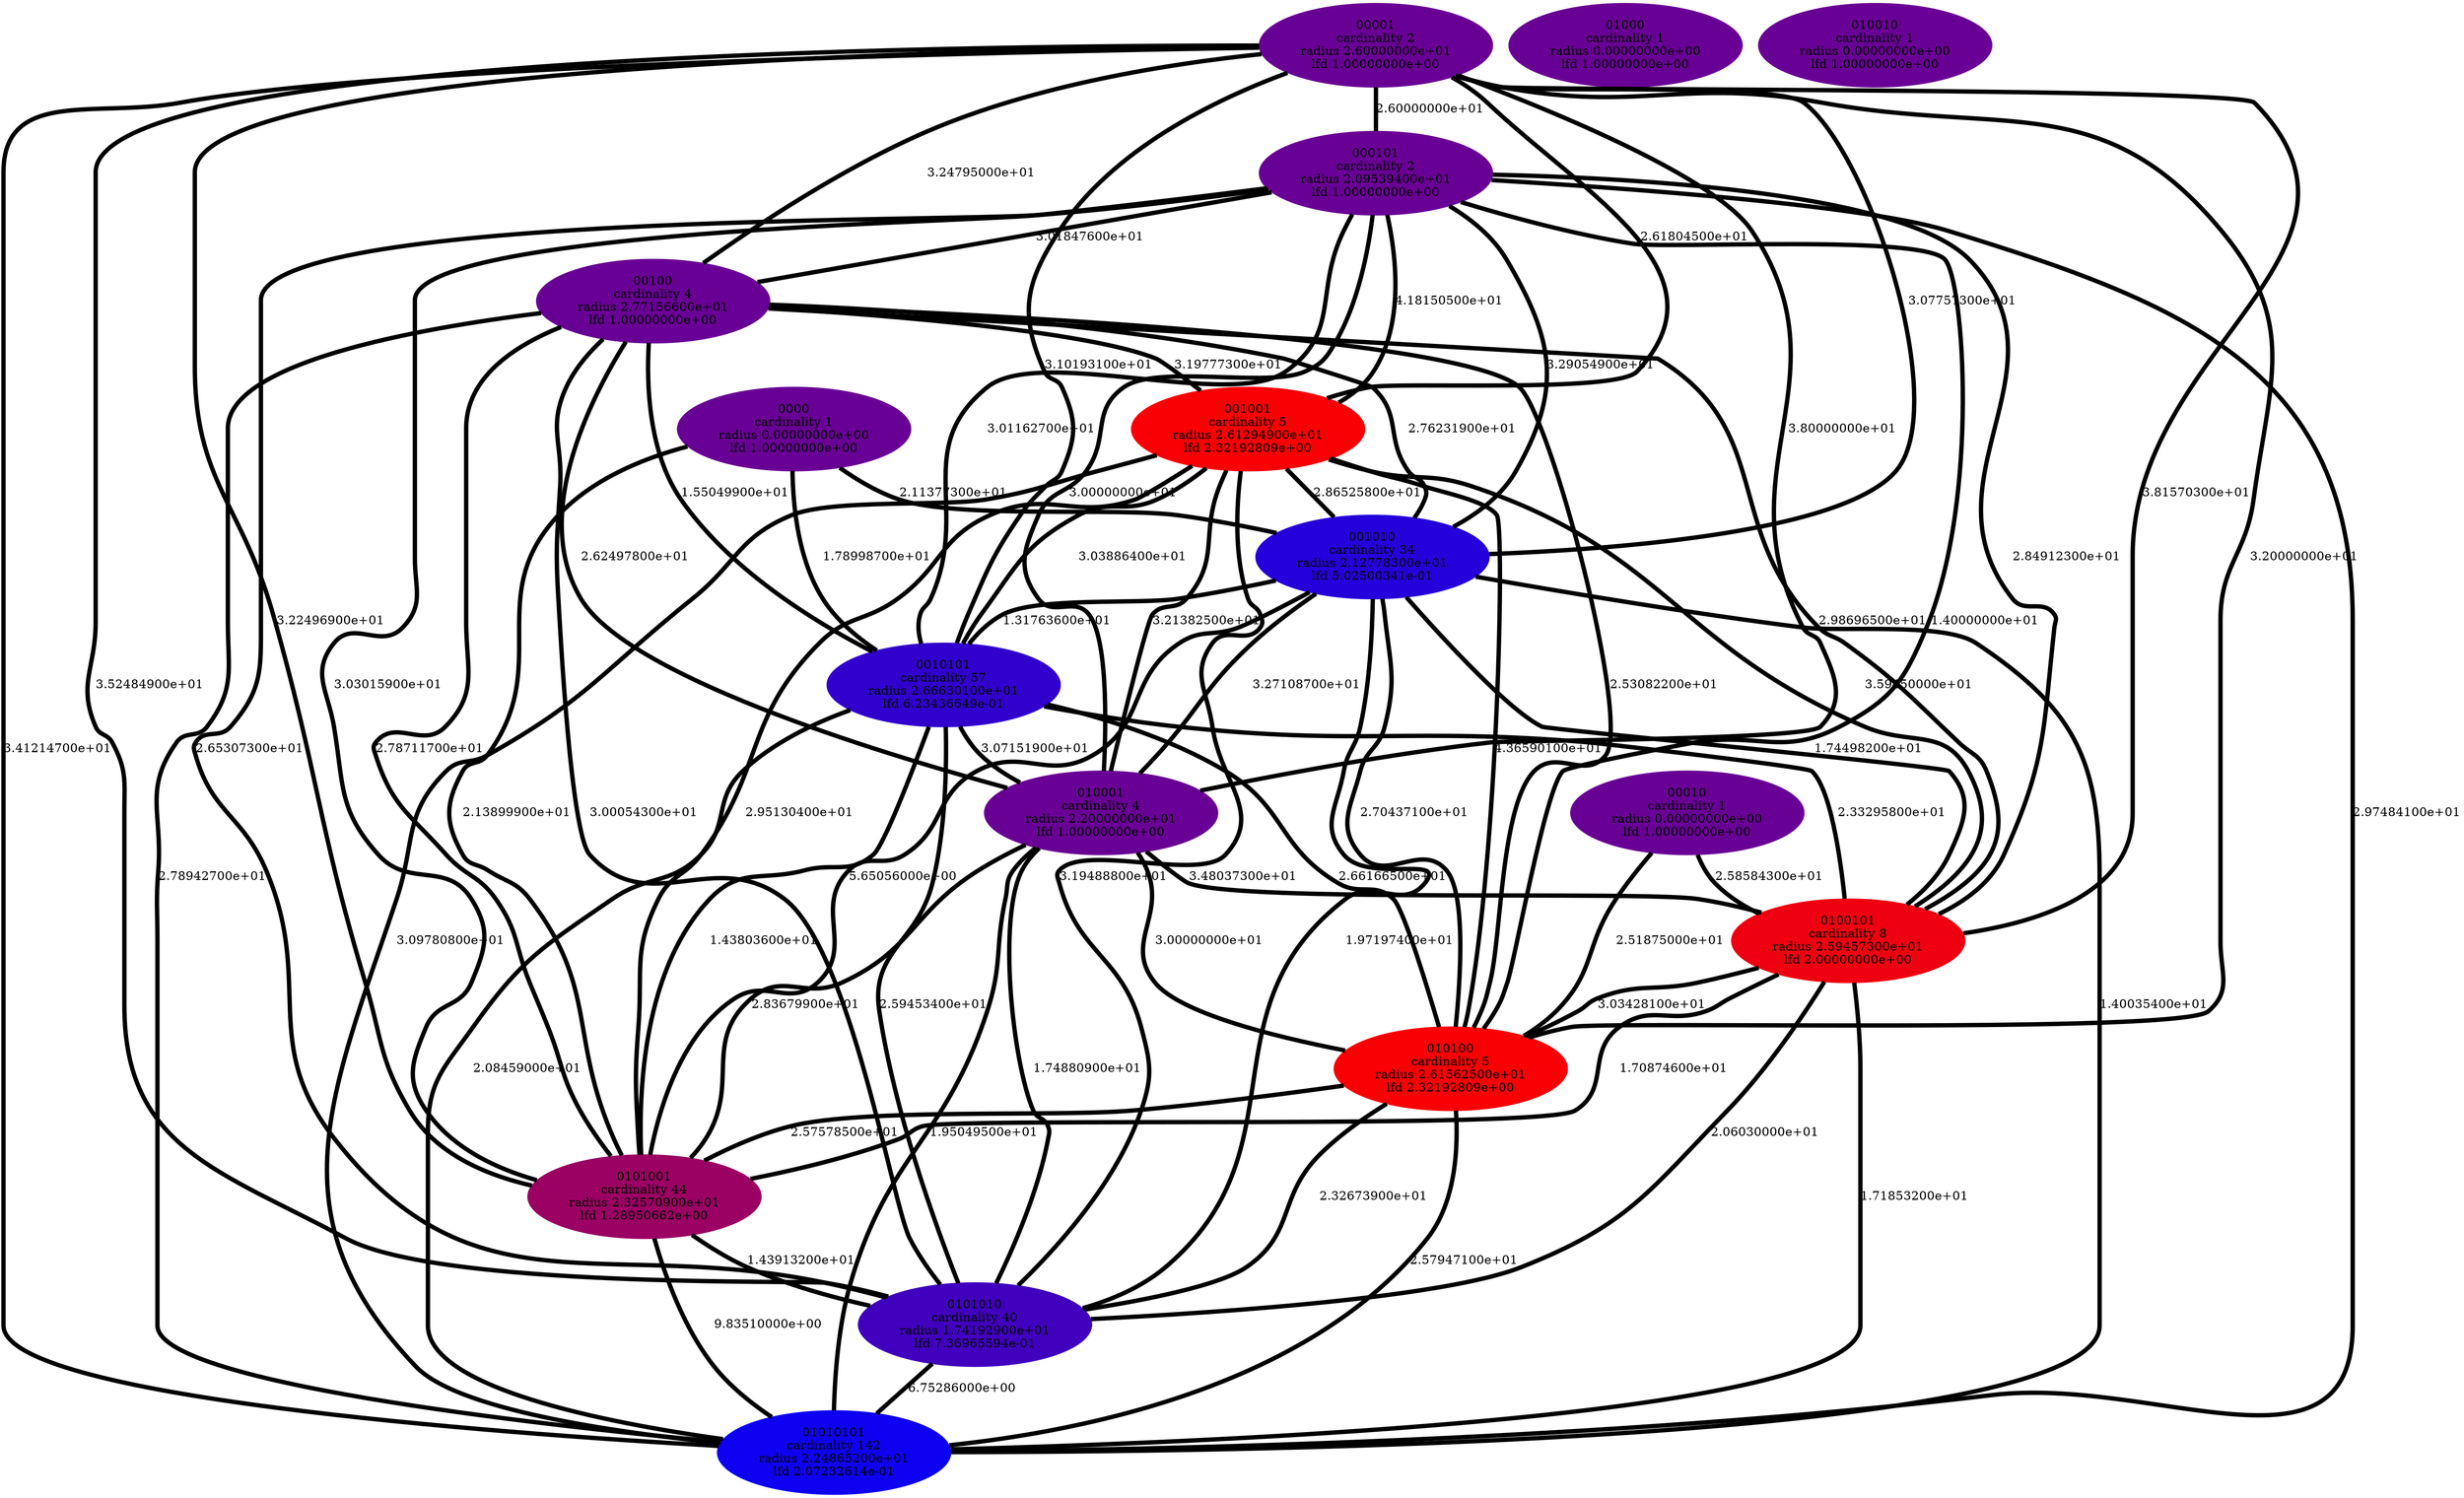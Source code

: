graph stationary_probabilities_optimal_9 {
    edge[style=solid, penwidth="5", labeldistance="10"]
    0010101 [label="0010101\ncardinality 57\nradius 2.66630100e+01\nlfd 6.23436649e-01", color="#3100CD", style="filled"]
    01000 [label="01000\ncardinality 1\nradius 0.00000000e+00\nlfd 1.00000000e+00", color="#690095", style="filled"]
    001010 [label="001010\ncardinality 34\nradius 2.12778300e+01\nlfd 5.02500341e-01", color="#2400DA", style="filled"]
    0101001 [label="0101001\ncardinality 44\nradius 2.32570900e+01\nlfd 1.28950662e+00", color="#9B0063", style="filled"]
    00100 [label="00100\ncardinality 4\nradius 2.77156600e+01\nlfd 1.00000000e+00", color="#690095", style="filled"]
    01010101 [label="01010101\ncardinality 142\nradius 2.24865200e+01\nlfd 2.07232614e-01", color="#0E00F0", style="filled"]
    0101010 [label="0101010\ncardinality 40\nradius 1.74192900e+01\nlfd 7.36965594e-01", color="#4000BE", style="filled"]
    001001 [label="001001\ncardinality 5\nradius 2.61294900e+01\nlfd 2.32192809e+00", color="#F90005", style="filled"]
    010100 [label="010100\ncardinality 5\nradius 2.61562500e+01\nlfd 2.32192809e+00", color="#F90005", style="filled"]
    000101 [label="000101\ncardinality 2\nradius 2.09539400e+01\nlfd 1.00000000e+00", color="#690095", style="filled"]
    00001 [label="00001\ncardinality 2\nradius 2.60000000e+01\nlfd 1.00000000e+00", color="#690095", style="filled"]
    0000 [label="0000\ncardinality 1\nradius 0.00000000e+00\nlfd 1.00000000e+00", color="#690095", style="filled"]
    010001 [label="010001\ncardinality 4\nradius 2.20000000e+01\nlfd 1.00000000e+00", color="#690095", style="filled"]
    00010 [label="00010\ncardinality 1\nradius 0.00000000e+00\nlfd 1.00000000e+00", color="#690095", style="filled"]
    010010 [label="010010\ncardinality 1\nradius 0.00000000e+00\nlfd 1.00000000e+00", color="#690095", style="filled"]
    0100101 [label="0100101\ncardinality 8\nradius 2.59457300e+01\nlfd 2.00000000e+00", color="#EE0010", style="filled"]
    000101 -- 0010101 [label="3.01162700e+01"]
    0000 -- 001010 [label="2.11377300e+01"]
    010001 -- 0101001 [label="2.83679900e+01"]
    0010101 -- 010100 [label="2.66166500e+01"]
    00010 -- 0100101 [label="2.58584300e+01"]
    001001 -- 001010 [label="2.86525800e+01"]
    001001 -- 0010101 [label="3.03886400e+01"]
    0100101 -- 01010101 [label="1.71853200e+01"]
    00001 -- 0010101 [label="3.10193100e+01"]
    000101 -- 01010101 [label="2.97484100e+01"]
    00001 -- 001001 [label="2.61804500e+01"]
    00100 -- 01010101 [label="2.78942700e+01"]
    001010 -- 0101010 [label="1.97197400e+01"]
    00001 -- 010001 [label="3.80000000e+01"]
    00001 -- 0101010 [label="3.52484900e+01"]
    000101 -- 001010 [label="3.29054900e+01"]
    001010 -- 0010101 [label="1.31763600e+01"]
    00001 -- 00100 [label="3.24795000e+01"]
    010001 -- 010100 [label="3.00000000e+01"]
    0000 -- 0101001 [label="2.13899900e+01"]
    00100 -- 0100101 [label="2.98696500e+01"]
    001001 -- 0100101 [label="3.59450000e+01"]
    0010101 -- 01010101 [label="2.08459000e+01"]
    001010 -- 01010101 [label="1.40035400e+01"]
    00100 -- 0010101 [label="1.55049900e+01"]
    00100 -- 010001 [label="2.62497800e+01"]
    0100101 -- 010100 [label="3.03428100e+01"]
    00100 -- 001001 [label="3.19777300e+01"]
    000101 -- 010100 [label="1.40000000e+01"]
    00001 -- 0101001 [label="3.22496900e+01"]
    010100 -- 0101010 [label="2.32673900e+01"]
    0100101 -- 0101010 [label="2.06030000e+01"]
    00100 -- 001010 [label="2.76231900e+01"]
    001001 -- 0101001 [label="2.95130400e+01"]
    00001 -- 01010101 [label="3.41214700e+01"]
    00100 -- 0101010 [label="3.00054300e+01"]
    0100101 -- 0101001 [label="1.70874600e+01"]
    00001 -- 010100 [label="3.20000000e+01"]
    001001 -- 0101010 [label="3.19488800e+01"]
    010001 -- 01010101 [label="1.95049500e+01"]
    0010101 -- 0101010 [label="2.59453400e+01"]
    0000 -- 0010101 [label="1.78998700e+01"]
    00001 -- 001010 [label="3.07757300e+01"]
    010001 -- 0100101 [label="3.48037300e+01"]
    00100 -- 0101001 [label="2.78711700e+01"]
    000101 -- 00100 [label="3.01847600e+01"]
    00001 -- 0100101 [label="3.81570300e+01"]
    0101001 -- 01010101 [label="9.83510000e+00"]
    000101 -- 001001 [label="4.18150500e+01"]
    0101010 -- 01010101 [label="6.75286000e+00"]
    010001 -- 0101010 [label="1.74880900e+01"]
    0010101 -- 0100101 [label="2.33295800e+01"]
    00010 -- 010100 [label="2.51875000e+01"]
    001001 -- 01010101 [label="3.09780800e+01"]
    000101 -- 0100101 [label="2.84912300e+01"]
    000101 -- 0101010 [label="2.65307300e+01"]
    010100 -- 01010101 [label="2.57947100e+01"]
    001001 -- 010100 [label="4.36590100e+01"]
    00001 -- 000101 [label="2.60000000e+01"]
    001010 -- 0100101 [label="1.74498200e+01"]
    010100 -- 0101001 [label="2.57578500e+01"]
    001010 -- 010001 [label="3.27108700e+01"]
    00100 -- 010100 [label="2.53082200e+01"]
    0010101 -- 010001 [label="3.07151900e+01"]
    001001 -- 010001 [label="3.21382500e+01"]
    001010 -- 010100 [label="2.70437100e+01"]
    0101001 -- 0101010 [label="1.43913200e+01"]
    0010101 -- 0101001 [label="1.43803600e+01"]
    000101 -- 0101001 [label="3.03015900e+01"]
    001010 -- 0101001 [label="5.65056000e+00"]
    000101 -- 010001 [label="3.00000000e+01"]
}
